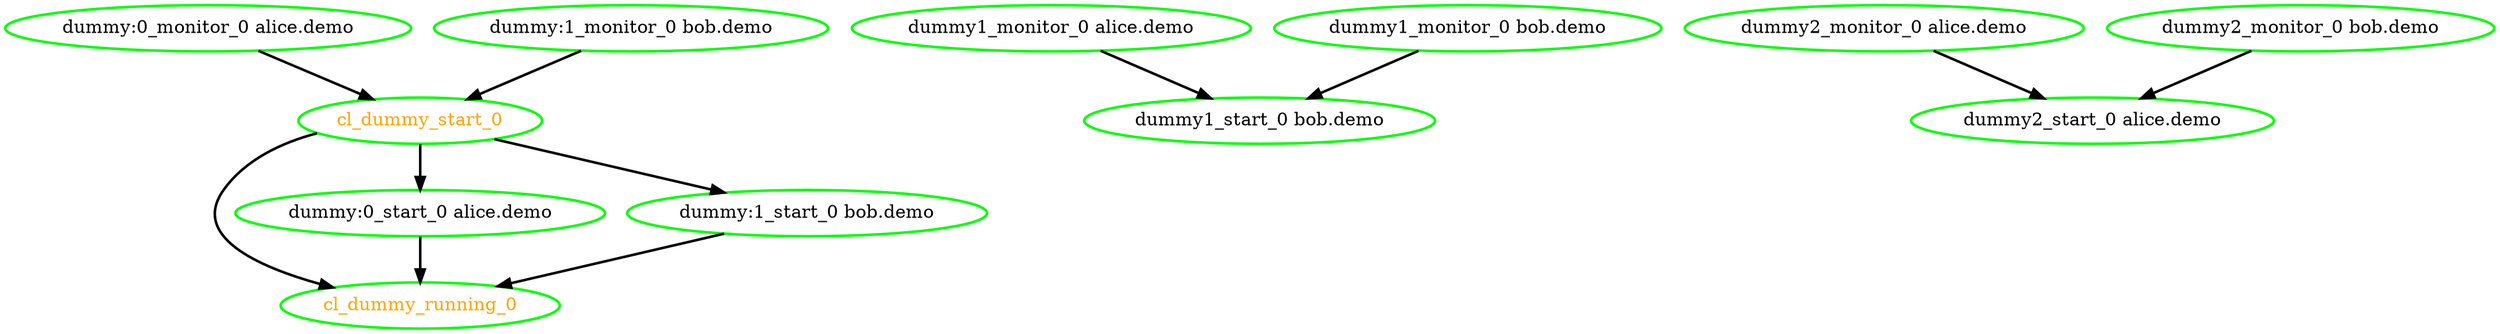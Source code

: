 digraph "g" {
"cl_dummy_running_0" [ style=bold color="green" fontcolor="orange" ]
"cl_dummy_start_0" -> "cl_dummy_running_0" [ style = bold]
"cl_dummy_start_0" -> "dummy:0_start_0 alice.demo" [ style = bold]
"cl_dummy_start_0" -> "dummy:1_start_0 bob.demo" [ style = bold]
"cl_dummy_start_0" [ style=bold color="green" fontcolor="orange" ]
"dummy1_monitor_0 alice.demo" -> "dummy1_start_0 bob.demo" [ style = bold]
"dummy1_monitor_0 alice.demo" [ style=bold color="green" fontcolor="black" ]
"dummy1_monitor_0 bob.demo" -> "dummy1_start_0 bob.demo" [ style = bold]
"dummy1_monitor_0 bob.demo" [ style=bold color="green" fontcolor="black" ]
"dummy1_start_0 bob.demo" [ style=bold color="green" fontcolor="black" ]
"dummy2_monitor_0 alice.demo" -> "dummy2_start_0 alice.demo" [ style = bold]
"dummy2_monitor_0 alice.demo" [ style=bold color="green" fontcolor="black" ]
"dummy2_monitor_0 bob.demo" -> "dummy2_start_0 alice.demo" [ style = bold]
"dummy2_monitor_0 bob.demo" [ style=bold color="green" fontcolor="black" ]
"dummy2_start_0 alice.demo" [ style=bold color="green" fontcolor="black" ]
"dummy:0_monitor_0 alice.demo" -> "cl_dummy_start_0" [ style = bold]
"dummy:0_monitor_0 alice.demo" [ style=bold color="green" fontcolor="black" ]
"dummy:0_start_0 alice.demo" -> "cl_dummy_running_0" [ style = bold]
"dummy:0_start_0 alice.demo" [ style=bold color="green" fontcolor="black" ]
"dummy:1_monitor_0 bob.demo" -> "cl_dummy_start_0" [ style = bold]
"dummy:1_monitor_0 bob.demo" [ style=bold color="green" fontcolor="black" ]
"dummy:1_start_0 bob.demo" -> "cl_dummy_running_0" [ style = bold]
"dummy:1_start_0 bob.demo" [ style=bold color="green" fontcolor="black" ]
}
